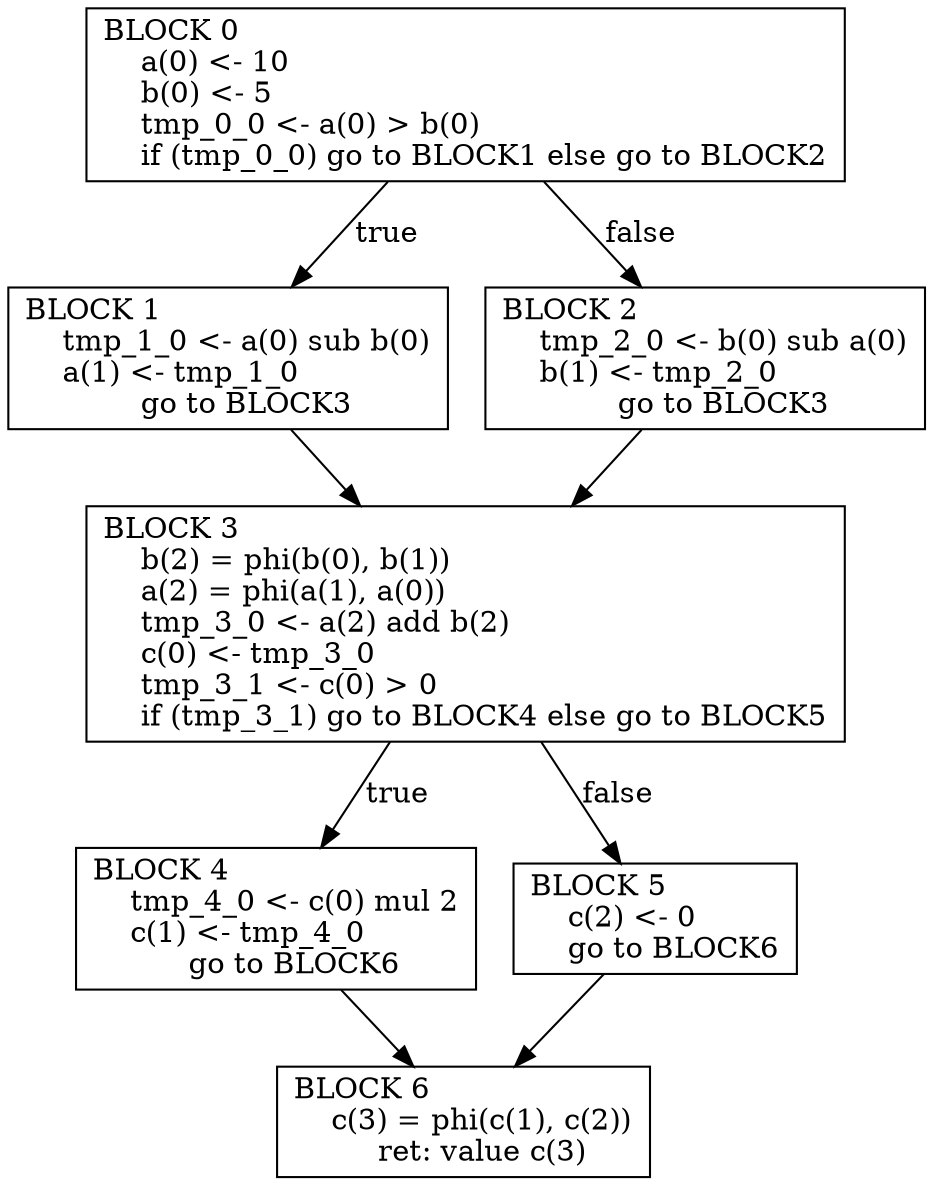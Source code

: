 digraph G{
node [shape=box nojustify=false]
0 [label="BLOCK 0\l    a(0) <- 10\l    b(0) <- 5\l    tmp_0_0 <- a(0) > b(0)\l    if (tmp_0_0) go to BLOCK1 else go to BLOCK2"]
0 -> 1 [label=true]
0 -> 2 [label=false]
1 [label="BLOCK 1\l    tmp_1_0 <- a(0) sub b(0)\l    a(1) <- tmp_1_0\l    go to BLOCK3"]
1 -> 3
2 [label="BLOCK 2\l    tmp_2_0 <- b(0) sub a(0)\l    b(1) <- tmp_2_0\l    go to BLOCK3"]
2 -> 3
3 [label="BLOCK 3\l    b(2) = phi(b(0), b(1))\l    a(2) = phi(a(1), a(0))\l    tmp_3_0 <- a(2) add b(2)\l    c(0) <- tmp_3_0\l    tmp_3_1 <- c(0) > 0\l    if (tmp_3_1) go to BLOCK4 else go to BLOCK5"]
3 -> 4 [label=true]
3 -> 5 [label=false]
4 [label="BLOCK 4\l    tmp_4_0 <- c(0) mul 2\l    c(1) <- tmp_4_0\l    go to BLOCK6"]
4 -> 6
5 [label="BLOCK 5\l    c(2) <- 0\l    go to BLOCK6"]
5 -> 6
6 [label="BLOCK 6\l    c(3) = phi(c(1), c(2))\l    ret: value c(3)"]
}

